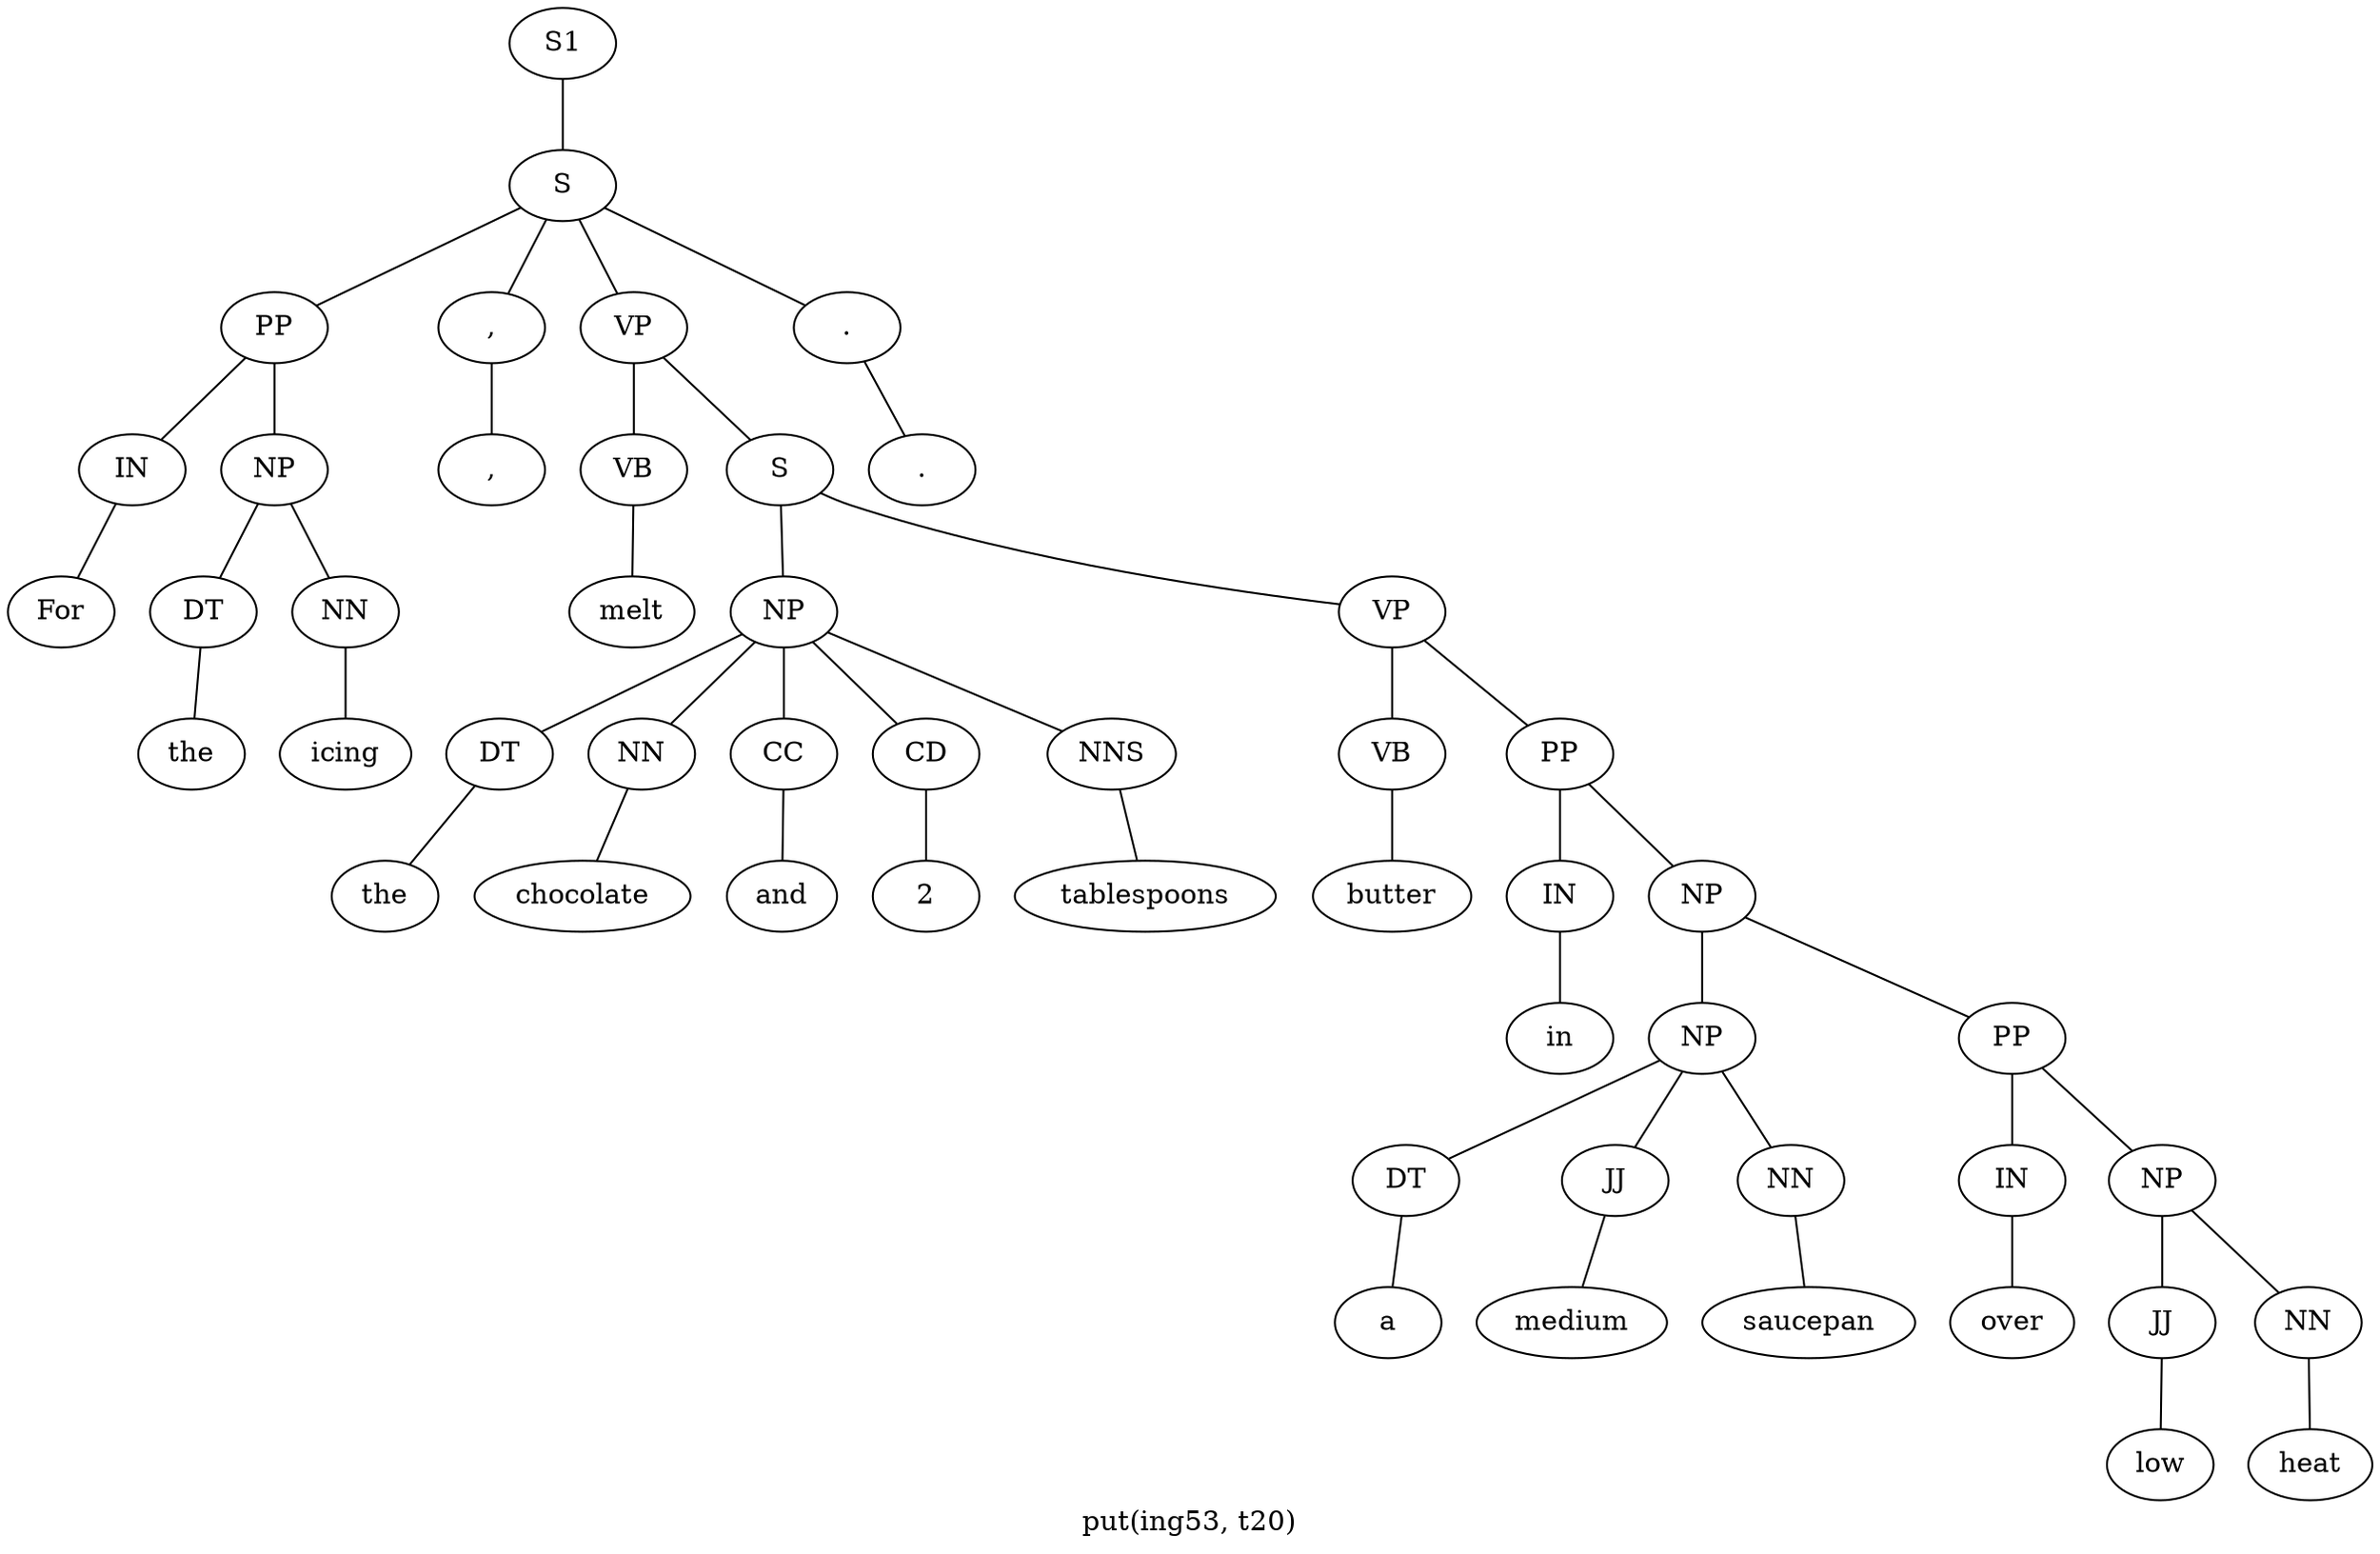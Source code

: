 graph SyntaxGraph {
	label = "put(ing53, t20)";
	Node0 [label="S1"];
	Node1 [label="S"];
	Node2 [label="PP"];
	Node3 [label="IN"];
	Node4 [label="For"];
	Node5 [label="NP"];
	Node6 [label="DT"];
	Node7 [label="the"];
	Node8 [label="NN"];
	Node9 [label="icing"];
	Node10 [label=","];
	Node11 [label=","];
	Node12 [label="VP"];
	Node13 [label="VB"];
	Node14 [label="melt"];
	Node15 [label="S"];
	Node16 [label="NP"];
	Node17 [label="DT"];
	Node18 [label="the"];
	Node19 [label="NN"];
	Node20 [label="chocolate"];
	Node21 [label="CC"];
	Node22 [label="and"];
	Node23 [label="CD"];
	Node24 [label="2"];
	Node25 [label="NNS"];
	Node26 [label="tablespoons"];
	Node27 [label="VP"];
	Node28 [label="VB"];
	Node29 [label="butter"];
	Node30 [label="PP"];
	Node31 [label="IN"];
	Node32 [label="in"];
	Node33 [label="NP"];
	Node34 [label="NP"];
	Node35 [label="DT"];
	Node36 [label="a"];
	Node37 [label="JJ"];
	Node38 [label="medium"];
	Node39 [label="NN"];
	Node40 [label="saucepan"];
	Node41 [label="PP"];
	Node42 [label="IN"];
	Node43 [label="over"];
	Node44 [label="NP"];
	Node45 [label="JJ"];
	Node46 [label="low"];
	Node47 [label="NN"];
	Node48 [label="heat"];
	Node49 [label="."];
	Node50 [label="."];

	Node0 -- Node1;
	Node1 -- Node2;
	Node1 -- Node10;
	Node1 -- Node12;
	Node1 -- Node49;
	Node2 -- Node3;
	Node2 -- Node5;
	Node3 -- Node4;
	Node5 -- Node6;
	Node5 -- Node8;
	Node6 -- Node7;
	Node8 -- Node9;
	Node10 -- Node11;
	Node12 -- Node13;
	Node12 -- Node15;
	Node13 -- Node14;
	Node15 -- Node16;
	Node15 -- Node27;
	Node16 -- Node17;
	Node16 -- Node19;
	Node16 -- Node21;
	Node16 -- Node23;
	Node16 -- Node25;
	Node17 -- Node18;
	Node19 -- Node20;
	Node21 -- Node22;
	Node23 -- Node24;
	Node25 -- Node26;
	Node27 -- Node28;
	Node27 -- Node30;
	Node28 -- Node29;
	Node30 -- Node31;
	Node30 -- Node33;
	Node31 -- Node32;
	Node33 -- Node34;
	Node33 -- Node41;
	Node34 -- Node35;
	Node34 -- Node37;
	Node34 -- Node39;
	Node35 -- Node36;
	Node37 -- Node38;
	Node39 -- Node40;
	Node41 -- Node42;
	Node41 -- Node44;
	Node42 -- Node43;
	Node44 -- Node45;
	Node44 -- Node47;
	Node45 -- Node46;
	Node47 -- Node48;
	Node49 -- Node50;
}
